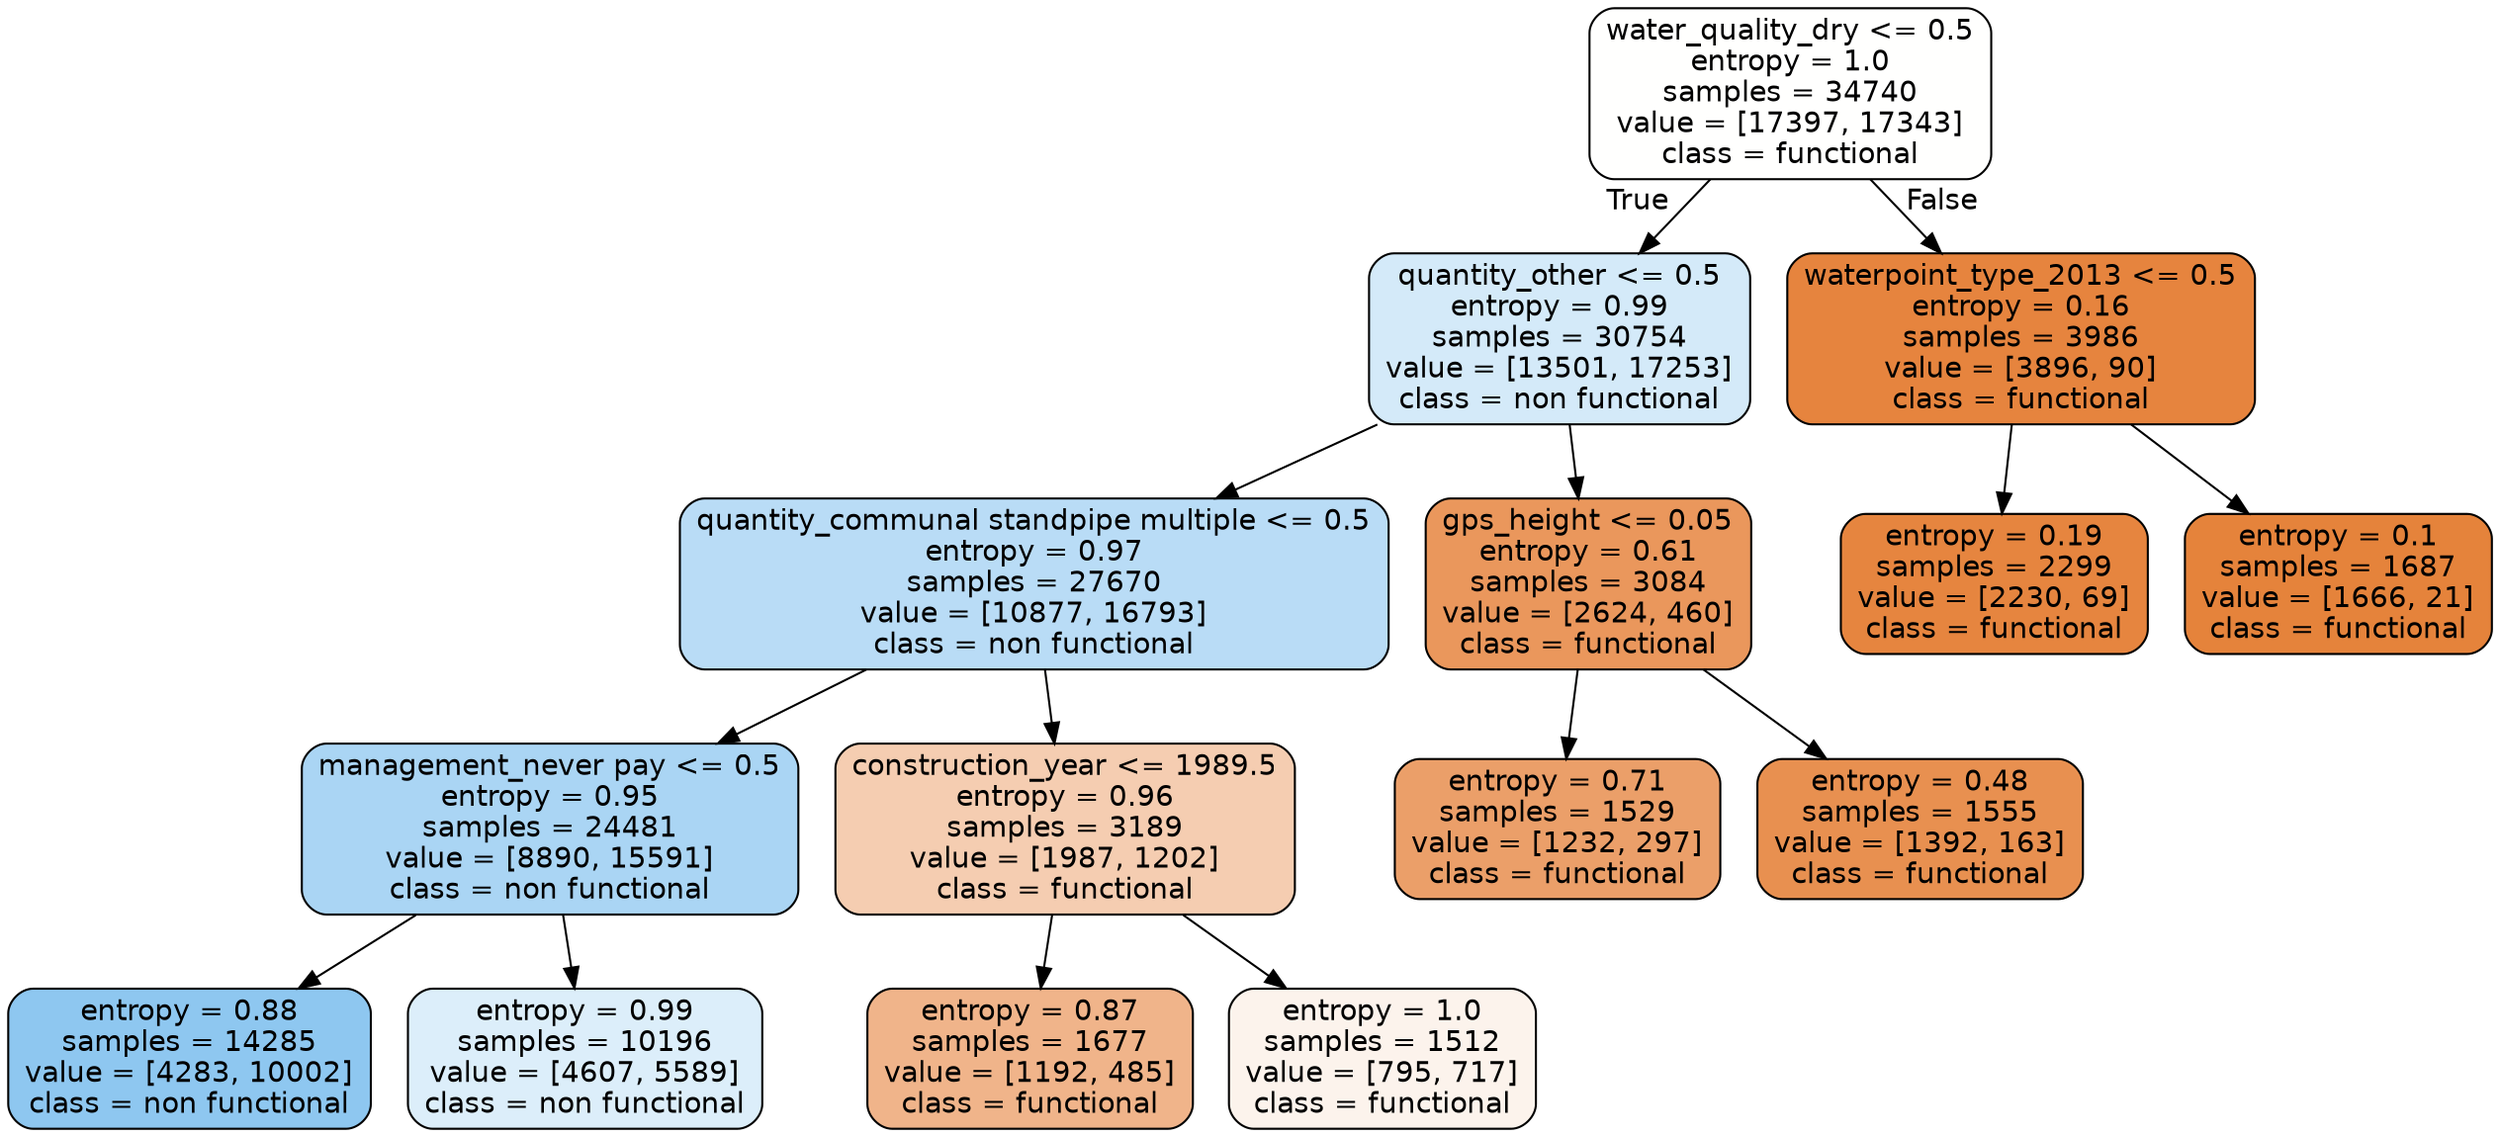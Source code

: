 digraph Tree {
node [shape=box, style="filled, rounded", color="black", fontname=helvetica] ;
edge [fontname=helvetica] ;
0 [label="water_quality_dry <= 0.5\nentropy = 1.0\nsamples = 34740\nvalue = [17397, 17343]\nclass = functional", fillcolor="#fffffe"] ;
1 [label="quantity_other <= 0.5\nentropy = 0.99\nsamples = 30754\nvalue = [13501, 17253]\nclass = non functional", fillcolor="#d4eaf9"] ;
0 -> 1 [labeldistance=2.5, labelangle=45, headlabel="True"] ;
2 [label="quantity_communal standpipe multiple <= 0.5\nentropy = 0.97\nsamples = 27670\nvalue = [10877, 16793]\nclass = non functional", fillcolor="#b9dcf6"] ;
1 -> 2 ;
3 [label="management_never pay <= 0.5\nentropy = 0.95\nsamples = 24481\nvalue = [8890, 15591]\nclass = non functional", fillcolor="#aad5f4"] ;
2 -> 3 ;
4 [label="entropy = 0.88\nsamples = 14285\nvalue = [4283, 10002]\nclass = non functional", fillcolor="#8ec7f0"] ;
3 -> 4 ;
5 [label="entropy = 0.99\nsamples = 10196\nvalue = [4607, 5589]\nclass = non functional", fillcolor="#dceefa"] ;
3 -> 5 ;
6 [label="construction_year <= 1989.5\nentropy = 0.96\nsamples = 3189\nvalue = [1987, 1202]\nclass = functional", fillcolor="#f5cdb1"] ;
2 -> 6 ;
7 [label="entropy = 0.87\nsamples = 1677\nvalue = [1192, 485]\nclass = functional", fillcolor="#f0b48a"] ;
6 -> 7 ;
8 [label="entropy = 1.0\nsamples = 1512\nvalue = [795, 717]\nclass = functional", fillcolor="#fcf3ec"] ;
6 -> 8 ;
9 [label="gps_height <= 0.05\nentropy = 0.61\nsamples = 3084\nvalue = [2624, 460]\nclass = functional", fillcolor="#ea975c"] ;
1 -> 9 ;
10 [label="entropy = 0.71\nsamples = 1529\nvalue = [1232, 297]\nclass = functional", fillcolor="#eb9f69"] ;
9 -> 10 ;
11 [label="entropy = 0.48\nsamples = 1555\nvalue = [1392, 163]\nclass = functional", fillcolor="#e89050"] ;
9 -> 11 ;
12 [label="waterpoint_type_2013 <= 0.5\nentropy = 0.16\nsamples = 3986\nvalue = [3896, 90]\nclass = functional", fillcolor="#e6843e"] ;
0 -> 12 [labeldistance=2.5, labelangle=-45, headlabel="False"] ;
13 [label="entropy = 0.19\nsamples = 2299\nvalue = [2230, 69]\nclass = functional", fillcolor="#e6853f"] ;
12 -> 13 ;
14 [label="entropy = 0.1\nsamples = 1687\nvalue = [1666, 21]\nclass = functional", fillcolor="#e5833b"] ;
12 -> 14 ;
}